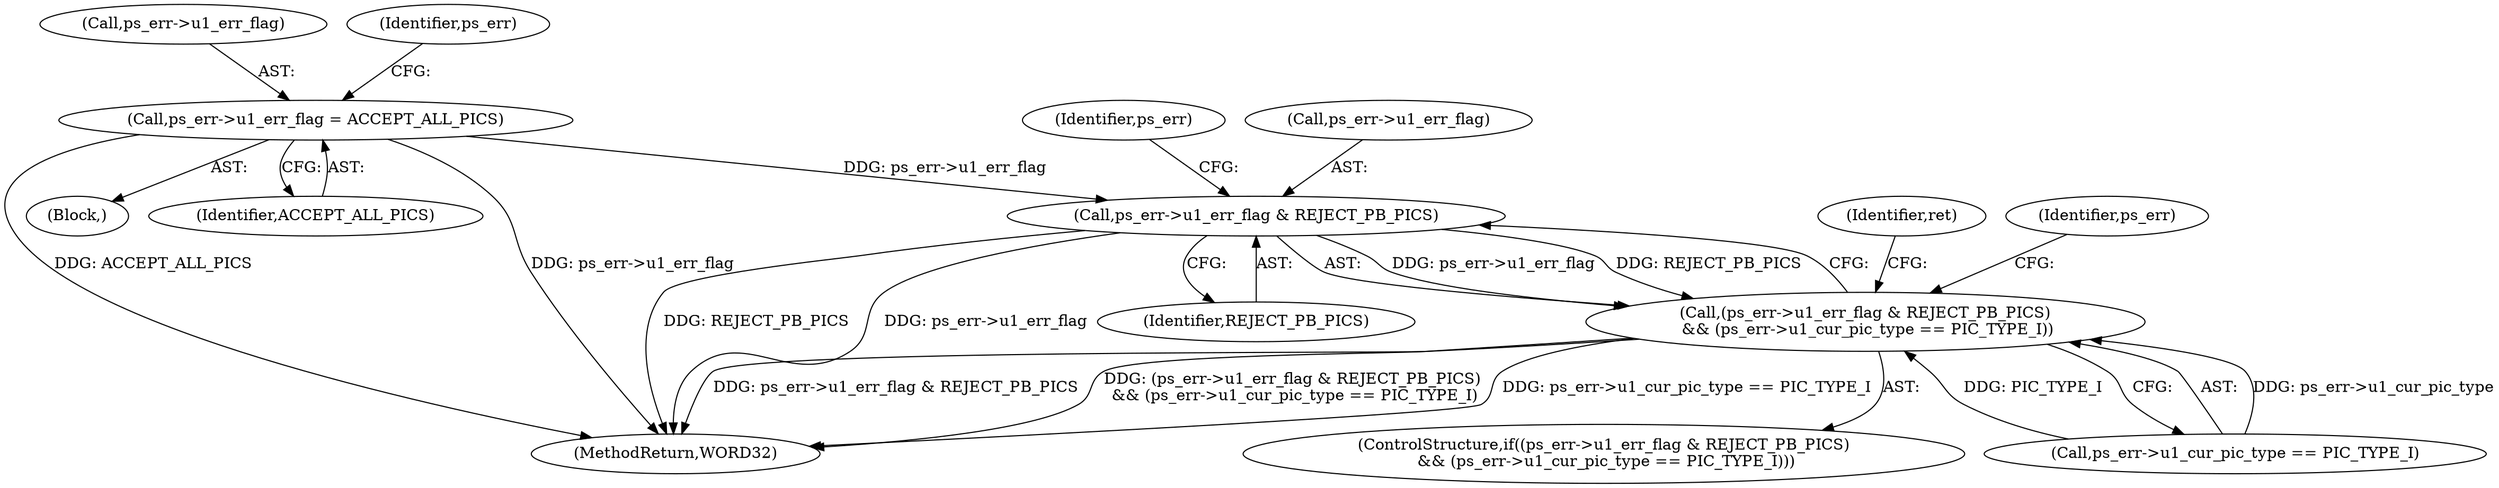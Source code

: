 digraph "0_Android_0b23c81c3dd9ec38f7e6806a3955fed1925541a0_2@pointer" {
"1002571" [label="(Call,ps_err->u1_err_flag & REJECT_PB_PICS)"];
"1001819" [label="(Call,ps_err->u1_err_flag = ACCEPT_ALL_PICS)"];
"1002570" [label="(Call,(ps_err->u1_err_flag & REJECT_PB_PICS)\n && (ps_err->u1_cur_pic_type == PIC_TYPE_I))"];
"1002571" [label="(Call,ps_err->u1_err_flag & REJECT_PB_PICS)"];
"1002589" [label="(MethodReturn,WORD32)"];
"1002588" [label="(Identifier,ret)"];
"1002569" [label="(ControlStructure,if((ps_err->u1_err_flag & REJECT_PB_PICS)\n && (ps_err->u1_cur_pic_type == PIC_TYPE_I)))"];
"1001818" [label="(Block,)"];
"1002570" [label="(Call,(ps_err->u1_err_flag & REJECT_PB_PICS)\n && (ps_err->u1_cur_pic_type == PIC_TYPE_I))"];
"1002578" [label="(Identifier,ps_err)"];
"1002572" [label="(Call,ps_err->u1_err_flag)"];
"1001820" [label="(Call,ps_err->u1_err_flag)"];
"1001819" [label="(Call,ps_err->u1_err_flag = ACCEPT_ALL_PICS)"];
"1002575" [label="(Identifier,REJECT_PB_PICS)"];
"1002584" [label="(Identifier,ps_err)"];
"1002576" [label="(Call,ps_err->u1_cur_pic_type == PIC_TYPE_I)"];
"1001826" [label="(Identifier,ps_err)"];
"1001823" [label="(Identifier,ACCEPT_ALL_PICS)"];
"1002571" -> "1002570"  [label="AST: "];
"1002571" -> "1002575"  [label="CFG: "];
"1002572" -> "1002571"  [label="AST: "];
"1002575" -> "1002571"  [label="AST: "];
"1002578" -> "1002571"  [label="CFG: "];
"1002570" -> "1002571"  [label="CFG: "];
"1002571" -> "1002589"  [label="DDG: REJECT_PB_PICS"];
"1002571" -> "1002589"  [label="DDG: ps_err->u1_err_flag"];
"1002571" -> "1002570"  [label="DDG: ps_err->u1_err_flag"];
"1002571" -> "1002570"  [label="DDG: REJECT_PB_PICS"];
"1001819" -> "1002571"  [label="DDG: ps_err->u1_err_flag"];
"1001819" -> "1001818"  [label="AST: "];
"1001819" -> "1001823"  [label="CFG: "];
"1001820" -> "1001819"  [label="AST: "];
"1001823" -> "1001819"  [label="AST: "];
"1001826" -> "1001819"  [label="CFG: "];
"1001819" -> "1002589"  [label="DDG: ps_err->u1_err_flag"];
"1001819" -> "1002589"  [label="DDG: ACCEPT_ALL_PICS"];
"1002570" -> "1002569"  [label="AST: "];
"1002570" -> "1002576"  [label="CFG: "];
"1002576" -> "1002570"  [label="AST: "];
"1002584" -> "1002570"  [label="CFG: "];
"1002588" -> "1002570"  [label="CFG: "];
"1002570" -> "1002589"  [label="DDG: ps_err->u1_err_flag & REJECT_PB_PICS"];
"1002570" -> "1002589"  [label="DDG: (ps_err->u1_err_flag & REJECT_PB_PICS)\n && (ps_err->u1_cur_pic_type == PIC_TYPE_I)"];
"1002570" -> "1002589"  [label="DDG: ps_err->u1_cur_pic_type == PIC_TYPE_I"];
"1002576" -> "1002570"  [label="DDG: ps_err->u1_cur_pic_type"];
"1002576" -> "1002570"  [label="DDG: PIC_TYPE_I"];
}
